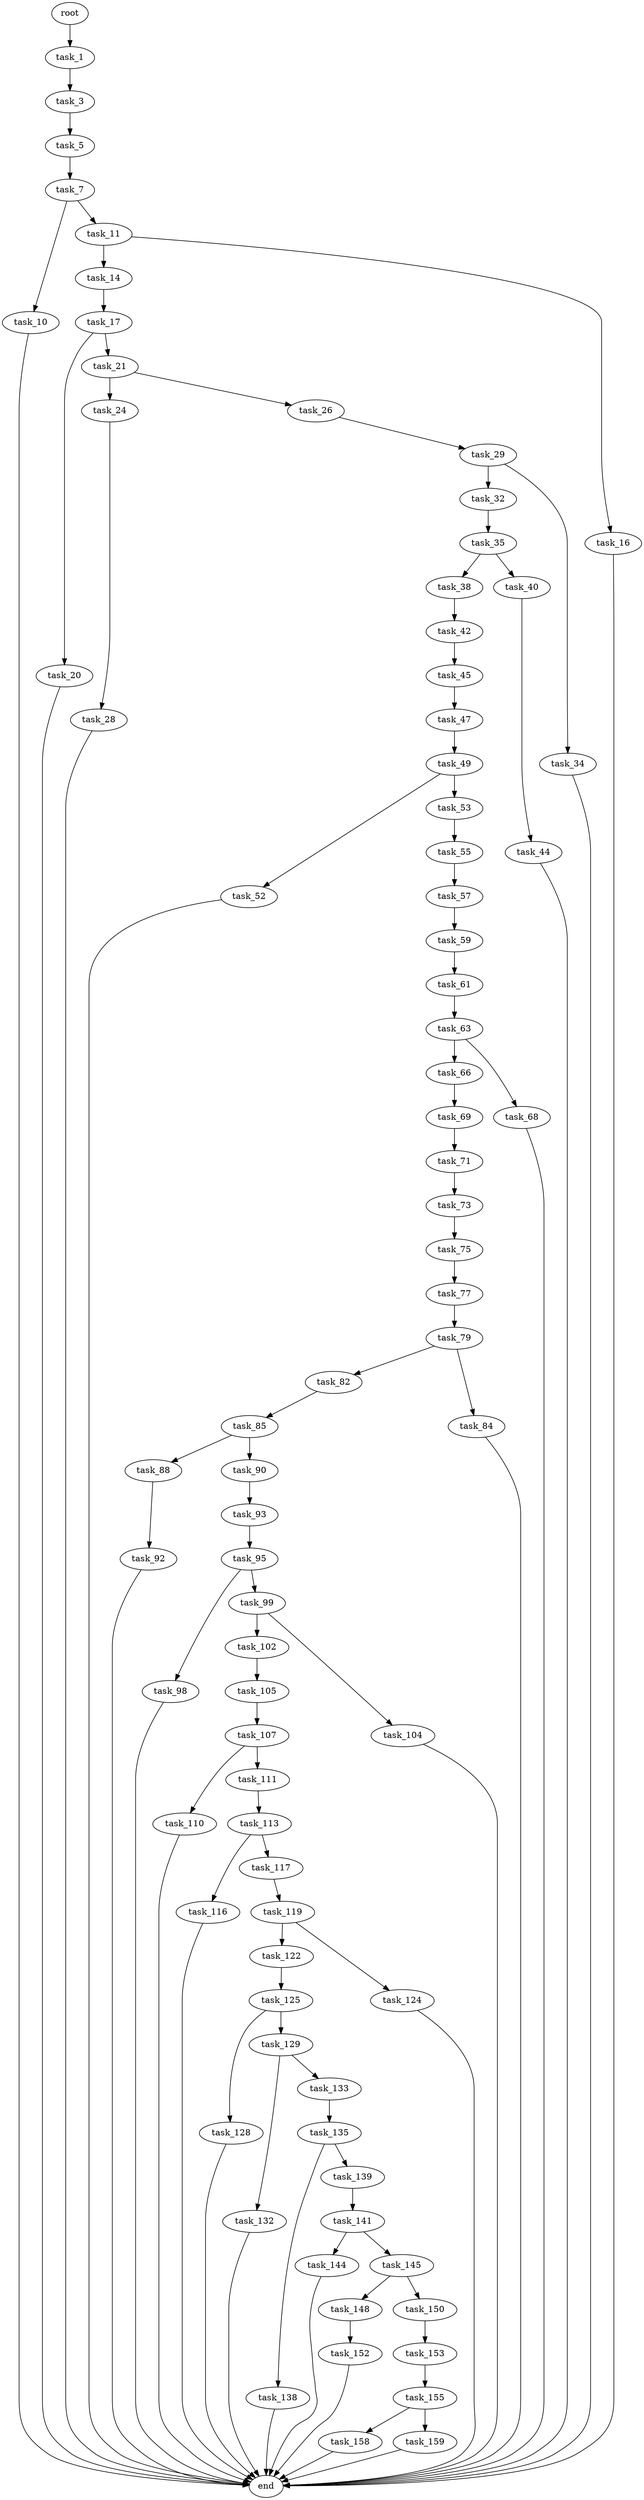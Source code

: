 digraph G {
  root [size="0.000000"];
  task_1 [size="1486327455.000000"];
  task_3 [size="28991029248.000000"];
  task_5 [size="8589934592.000000"];
  task_7 [size="28991029248.000000"];
  task_10 [size="28991029248.000000"];
  task_11 [size="782757789696.000000"];
  end [size="0.000000"];
  task_14 [size="437340237583.000000"];
  task_16 [size="549755813888.000000"];
  task_17 [size="28991029248.000000"];
  task_20 [size="29023534012.000000"];
  task_21 [size="1073741824000.000000"];
  task_24 [size="34281475228.000000"];
  task_26 [size="1073741824000.000000"];
  task_28 [size="172962120454.000000"];
  task_29 [size="111424758762.000000"];
  task_32 [size="793722527970.000000"];
  task_34 [size="231928233984.000000"];
  task_35 [size="782757789696.000000"];
  task_38 [size="15744864286.000000"];
  task_40 [size="167161049268.000000"];
  task_42 [size="158326677120.000000"];
  task_44 [size="214684442504.000000"];
  task_45 [size="549755813888.000000"];
  task_47 [size="309169848451.000000"];
  task_49 [size="244010652080.000000"];
  task_52 [size="3663010485.000000"];
  task_53 [size="231928233984.000000"];
  task_55 [size="8589934592.000000"];
  task_57 [size="549755813888.000000"];
  task_59 [size="235283542823.000000"];
  task_61 [size="299900350658.000000"];
  task_63 [size="3304165537.000000"];
  task_66 [size="8417100274.000000"];
  task_68 [size="231928233984.000000"];
  task_69 [size="204413462110.000000"];
  task_71 [size="1339724393.000000"];
  task_73 [size="782757789696.000000"];
  task_75 [size="9230825879.000000"];
  task_77 [size="25594543265.000000"];
  task_79 [size="8589934592.000000"];
  task_82 [size="549755813888.000000"];
  task_84 [size="28991029248.000000"];
  task_85 [size="55820722510.000000"];
  task_88 [size="28991029248.000000"];
  task_90 [size="68719476736.000000"];
  task_92 [size="190280898216.000000"];
  task_93 [size="79040244959.000000"];
  task_95 [size="117275018397.000000"];
  task_98 [size="2649884575.000000"];
  task_99 [size="21613073700.000000"];
  task_102 [size="368293445632.000000"];
  task_104 [size="2021437850.000000"];
  task_105 [size="318503208017.000000"];
  task_107 [size="231928233984.000000"];
  task_110 [size="782757789696.000000"];
  task_111 [size="409409577594.000000"];
  task_113 [size="8589934592.000000"];
  task_116 [size="1852658257.000000"];
  task_117 [size="1911626004.000000"];
  task_119 [size="1073741824000.000000"];
  task_122 [size="368293445632.000000"];
  task_124 [size="191115523644.000000"];
  task_125 [size="231928233984.000000"];
  task_128 [size="442751423764.000000"];
  task_129 [size="665421009563.000000"];
  task_132 [size="17616964502.000000"];
  task_133 [size="35479906333.000000"];
  task_135 [size="68719476736.000000"];
  task_138 [size="66052094233.000000"];
  task_139 [size="872621569560.000000"];
  task_141 [size="8589934592.000000"];
  task_144 [size="1173354209968.000000"];
  task_145 [size="3230011871.000000"];
  task_148 [size="231928233984.000000"];
  task_150 [size="649335706850.000000"];
  task_152 [size="49159078025.000000"];
  task_153 [size="549755813888.000000"];
  task_155 [size="984295270008.000000"];
  task_158 [size="34272324237.000000"];
  task_159 [size="22528238278.000000"];

  root -> task_1 [size="1.000000"];
  task_1 -> task_3 [size="33554432.000000"];
  task_3 -> task_5 [size="75497472.000000"];
  task_5 -> task_7 [size="33554432.000000"];
  task_7 -> task_10 [size="75497472.000000"];
  task_7 -> task_11 [size="75497472.000000"];
  task_10 -> end [size="1.000000"];
  task_11 -> task_14 [size="679477248.000000"];
  task_11 -> task_16 [size="679477248.000000"];
  task_14 -> task_17 [size="301989888.000000"];
  task_16 -> end [size="1.000000"];
  task_17 -> task_20 [size="75497472.000000"];
  task_17 -> task_21 [size="75497472.000000"];
  task_20 -> end [size="1.000000"];
  task_21 -> task_24 [size="838860800.000000"];
  task_21 -> task_26 [size="838860800.000000"];
  task_24 -> task_28 [size="838860800.000000"];
  task_26 -> task_29 [size="838860800.000000"];
  task_28 -> end [size="1.000000"];
  task_29 -> task_32 [size="75497472.000000"];
  task_29 -> task_34 [size="75497472.000000"];
  task_32 -> task_35 [size="838860800.000000"];
  task_34 -> end [size="1.000000"];
  task_35 -> task_38 [size="679477248.000000"];
  task_35 -> task_40 [size="679477248.000000"];
  task_38 -> task_42 [size="536870912.000000"];
  task_40 -> task_44 [size="134217728.000000"];
  task_42 -> task_45 [size="134217728.000000"];
  task_44 -> end [size="1.000000"];
  task_45 -> task_47 [size="536870912.000000"];
  task_47 -> task_49 [size="301989888.000000"];
  task_49 -> task_52 [size="536870912.000000"];
  task_49 -> task_53 [size="536870912.000000"];
  task_52 -> end [size="1.000000"];
  task_53 -> task_55 [size="301989888.000000"];
  task_55 -> task_57 [size="33554432.000000"];
  task_57 -> task_59 [size="536870912.000000"];
  task_59 -> task_61 [size="209715200.000000"];
  task_61 -> task_63 [size="209715200.000000"];
  task_63 -> task_66 [size="134217728.000000"];
  task_63 -> task_68 [size="134217728.000000"];
  task_66 -> task_69 [size="33554432.000000"];
  task_68 -> end [size="1.000000"];
  task_69 -> task_71 [size="301989888.000000"];
  task_71 -> task_73 [size="33554432.000000"];
  task_73 -> task_75 [size="679477248.000000"];
  task_75 -> task_77 [size="33554432.000000"];
  task_77 -> task_79 [size="411041792.000000"];
  task_79 -> task_82 [size="33554432.000000"];
  task_79 -> task_84 [size="33554432.000000"];
  task_82 -> task_85 [size="536870912.000000"];
  task_84 -> end [size="1.000000"];
  task_85 -> task_88 [size="209715200.000000"];
  task_85 -> task_90 [size="209715200.000000"];
  task_88 -> task_92 [size="75497472.000000"];
  task_90 -> task_93 [size="134217728.000000"];
  task_92 -> end [size="1.000000"];
  task_93 -> task_95 [size="75497472.000000"];
  task_95 -> task_98 [size="411041792.000000"];
  task_95 -> task_99 [size="411041792.000000"];
  task_98 -> end [size="1.000000"];
  task_99 -> task_102 [size="838860800.000000"];
  task_99 -> task_104 [size="838860800.000000"];
  task_102 -> task_105 [size="411041792.000000"];
  task_104 -> end [size="1.000000"];
  task_105 -> task_107 [size="301989888.000000"];
  task_107 -> task_110 [size="301989888.000000"];
  task_107 -> task_111 [size="301989888.000000"];
  task_110 -> end [size="1.000000"];
  task_111 -> task_113 [size="411041792.000000"];
  task_113 -> task_116 [size="33554432.000000"];
  task_113 -> task_117 [size="33554432.000000"];
  task_116 -> end [size="1.000000"];
  task_117 -> task_119 [size="209715200.000000"];
  task_119 -> task_122 [size="838860800.000000"];
  task_119 -> task_124 [size="838860800.000000"];
  task_122 -> task_125 [size="411041792.000000"];
  task_124 -> end [size="1.000000"];
  task_125 -> task_128 [size="301989888.000000"];
  task_125 -> task_129 [size="301989888.000000"];
  task_128 -> end [size="1.000000"];
  task_129 -> task_132 [size="411041792.000000"];
  task_129 -> task_133 [size="411041792.000000"];
  task_132 -> end [size="1.000000"];
  task_133 -> task_135 [size="33554432.000000"];
  task_135 -> task_138 [size="134217728.000000"];
  task_135 -> task_139 [size="134217728.000000"];
  task_138 -> end [size="1.000000"];
  task_139 -> task_141 [size="536870912.000000"];
  task_141 -> task_144 [size="33554432.000000"];
  task_141 -> task_145 [size="33554432.000000"];
  task_144 -> end [size="1.000000"];
  task_145 -> task_148 [size="75497472.000000"];
  task_145 -> task_150 [size="75497472.000000"];
  task_148 -> task_152 [size="301989888.000000"];
  task_150 -> task_153 [size="411041792.000000"];
  task_152 -> end [size="1.000000"];
  task_153 -> task_155 [size="536870912.000000"];
  task_155 -> task_158 [size="838860800.000000"];
  task_155 -> task_159 [size="838860800.000000"];
  task_158 -> end [size="1.000000"];
  task_159 -> end [size="1.000000"];
}
